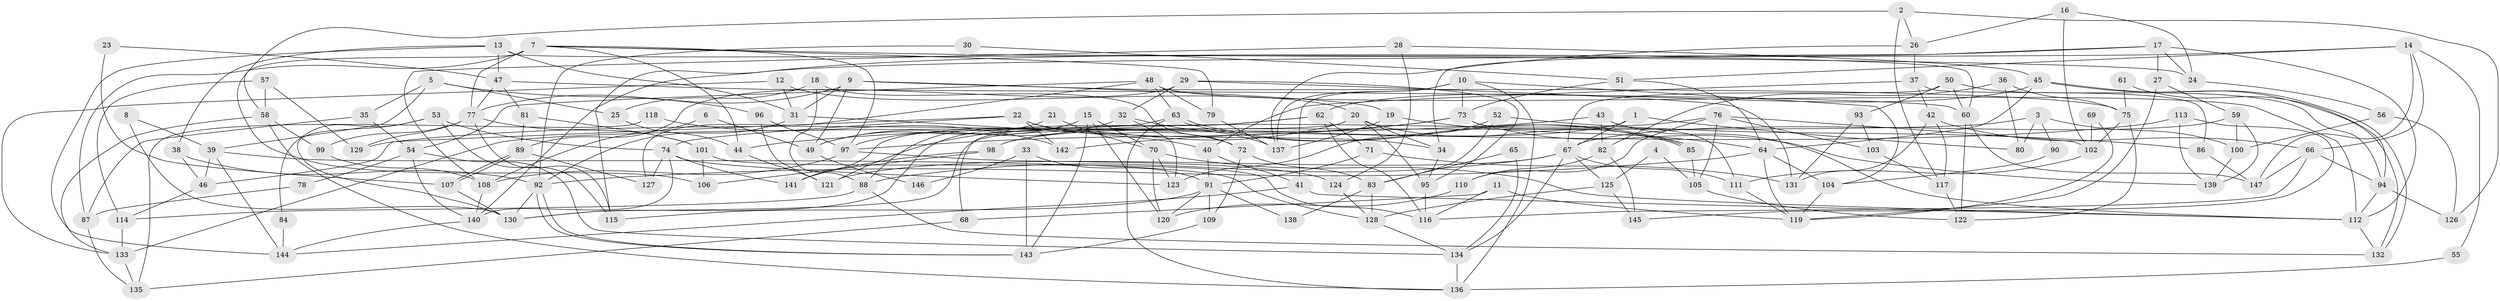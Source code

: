 // coarse degree distribution, {3: 0.19801980198019803, 6: 0.12871287128712872, 7: 0.0891089108910891, 2: 0.1188118811881188, 4: 0.12871287128712872, 8: 0.06930693069306931, 5: 0.2376237623762376, 9: 0.009900990099009901, 10: 0.019801980198019802}
// Generated by graph-tools (version 1.1) at 2025/41/03/06/25 10:41:53]
// undirected, 147 vertices, 294 edges
graph export_dot {
graph [start="1"]
  node [color=gray90,style=filled];
  1;
  2;
  3;
  4;
  5;
  6;
  7;
  8;
  9;
  10;
  11;
  12;
  13;
  14;
  15;
  16;
  17;
  18;
  19;
  20;
  21;
  22;
  23;
  24;
  25;
  26;
  27;
  28;
  29;
  30;
  31;
  32;
  33;
  34;
  35;
  36;
  37;
  38;
  39;
  40;
  41;
  42;
  43;
  44;
  45;
  46;
  47;
  48;
  49;
  50;
  51;
  52;
  53;
  54;
  55;
  56;
  57;
  58;
  59;
  60;
  61;
  62;
  63;
  64;
  65;
  66;
  67;
  68;
  69;
  70;
  71;
  72;
  73;
  74;
  75;
  76;
  77;
  78;
  79;
  80;
  81;
  82;
  83;
  84;
  85;
  86;
  87;
  88;
  89;
  90;
  91;
  92;
  93;
  94;
  95;
  96;
  97;
  98;
  99;
  100;
  101;
  102;
  103;
  104;
  105;
  106;
  107;
  108;
  109;
  110;
  111;
  112;
  113;
  114;
  115;
  116;
  117;
  118;
  119;
  120;
  121;
  122;
  123;
  124;
  125;
  126;
  127;
  128;
  129;
  130;
  131;
  132;
  133;
  134;
  135;
  136;
  137;
  138;
  139;
  140;
  141;
  142;
  143;
  144;
  145;
  146;
  147;
  1 -- 67;
  1 -- 98;
  1 -- 80;
  2 -- 58;
  2 -- 117;
  2 -- 26;
  2 -- 126;
  3 -- 100;
  3 -- 133;
  3 -- 80;
  3 -- 90;
  4 -- 125;
  4 -- 105;
  5 -- 39;
  5 -- 96;
  5 -- 25;
  5 -- 35;
  6 -- 108;
  6 -- 49;
  7 -- 24;
  7 -- 77;
  7 -- 44;
  7 -- 79;
  7 -- 87;
  7 -- 97;
  7 -- 106;
  8 -- 39;
  8 -- 130;
  9 -- 77;
  9 -- 31;
  9 -- 19;
  9 -- 49;
  9 -- 75;
  10 -- 73;
  10 -- 137;
  10 -- 41;
  10 -- 104;
  10 -- 136;
  11 -- 116;
  11 -- 119;
  11 -- 68;
  12 -- 20;
  12 -- 133;
  12 -- 31;
  13 -- 31;
  13 -- 47;
  13 -- 38;
  13 -- 60;
  13 -- 144;
  14 -- 140;
  14 -- 51;
  14 -- 55;
  14 -- 66;
  14 -- 147;
  15 -- 120;
  15 -- 97;
  15 -- 70;
  15 -- 88;
  15 -- 143;
  16 -- 26;
  16 -- 102;
  16 -- 24;
  17 -- 24;
  17 -- 112;
  17 -- 27;
  17 -- 34;
  17 -- 115;
  18 -- 72;
  18 -- 88;
  18 -- 25;
  19 -- 64;
  19 -- 137;
  20 -- 130;
  20 -- 95;
  20 -- 34;
  20 -- 85;
  20 -- 121;
  21 -- 49;
  21 -- 70;
  22 -- 34;
  22 -- 74;
  22 -- 46;
  22 -- 72;
  22 -- 142;
  23 -- 47;
  23 -- 107;
  24 -- 56;
  25 -- 44;
  26 -- 137;
  26 -- 37;
  27 -- 119;
  27 -- 59;
  28 -- 108;
  28 -- 124;
  28 -- 45;
  29 -- 95;
  29 -- 89;
  29 -- 32;
  29 -- 131;
  30 -- 92;
  30 -- 51;
  31 -- 92;
  31 -- 40;
  32 -- 137;
  32 -- 49;
  32 -- 123;
  33 -- 143;
  33 -- 91;
  33 -- 146;
  34 -- 95;
  35 -- 54;
  35 -- 87;
  36 -- 80;
  36 -- 82;
  36 -- 75;
  37 -- 42;
  37 -- 40;
  37 -- 86;
  38 -- 46;
  38 -- 92;
  39 -- 128;
  39 -- 144;
  39 -- 46;
  40 -- 41;
  40 -- 91;
  41 -- 112;
  41 -- 144;
  42 -- 66;
  42 -- 131;
  42 -- 117;
  43 -- 112;
  43 -- 44;
  43 -- 82;
  44 -- 121;
  45 -- 132;
  45 -- 132;
  45 -- 62;
  45 -- 64;
  46 -- 114;
  47 -- 60;
  47 -- 77;
  47 -- 81;
  48 -- 112;
  48 -- 54;
  48 -- 63;
  48 -- 79;
  48 -- 127;
  49 -- 146;
  50 -- 94;
  50 -- 67;
  50 -- 60;
  50 -- 93;
  51 -- 73;
  51 -- 64;
  52 -- 123;
  52 -- 86;
  52 -- 83;
  53 -- 130;
  53 -- 115;
  53 -- 74;
  53 -- 84;
  54 -- 140;
  54 -- 134;
  54 -- 78;
  55 -- 136;
  56 -- 126;
  56 -- 100;
  57 -- 114;
  57 -- 58;
  57 -- 129;
  58 -- 133;
  58 -- 136;
  58 -- 99;
  59 -- 67;
  59 -- 100;
  59 -- 139;
  60 -- 122;
  60 -- 147;
  61 -- 75;
  61 -- 94;
  62 -- 71;
  62 -- 68;
  62 -- 116;
  62 -- 130;
  63 -- 85;
  63 -- 85;
  63 -- 136;
  63 -- 141;
  64 -- 92;
  64 -- 104;
  64 -- 119;
  65 -- 83;
  65 -- 134;
  66 -- 147;
  66 -- 94;
  66 -- 116;
  67 -- 88;
  67 -- 121;
  67 -- 111;
  67 -- 125;
  67 -- 134;
  68 -- 135;
  69 -- 119;
  69 -- 102;
  70 -- 123;
  70 -- 112;
  70 -- 120;
  71 -- 131;
  71 -- 91;
  72 -- 109;
  72 -- 83;
  73 -- 111;
  73 -- 97;
  73 -- 139;
  73 -- 142;
  74 -- 141;
  74 -- 123;
  74 -- 127;
  74 -- 140;
  75 -- 102;
  75 -- 122;
  76 -- 102;
  76 -- 105;
  76 -- 98;
  76 -- 103;
  76 -- 110;
  77 -- 129;
  77 -- 101;
  77 -- 99;
  77 -- 115;
  78 -- 87;
  79 -- 137;
  81 -- 89;
  81 -- 101;
  82 -- 110;
  82 -- 145;
  83 -- 128;
  83 -- 138;
  84 -- 144;
  85 -- 105;
  86 -- 147;
  87 -- 135;
  88 -- 132;
  88 -- 114;
  89 -- 107;
  89 -- 107;
  89 -- 127;
  90 -- 104;
  91 -- 115;
  91 -- 109;
  91 -- 120;
  91 -- 138;
  92 -- 143;
  92 -- 143;
  92 -- 130;
  93 -- 103;
  93 -- 131;
  94 -- 112;
  94 -- 126;
  95 -- 116;
  96 -- 97;
  96 -- 121;
  97 -- 108;
  97 -- 124;
  98 -- 106;
  98 -- 141;
  99 -- 108;
  100 -- 139;
  101 -- 116;
  101 -- 106;
  102 -- 111;
  103 -- 117;
  104 -- 119;
  105 -- 122;
  107 -- 130;
  108 -- 140;
  109 -- 143;
  110 -- 120;
  111 -- 119;
  112 -- 132;
  113 -- 145;
  113 -- 139;
  113 -- 129;
  114 -- 133;
  117 -- 122;
  118 -- 135;
  118 -- 142;
  124 -- 128;
  125 -- 128;
  125 -- 145;
  128 -- 134;
  133 -- 135;
  134 -- 136;
  140 -- 144;
}
